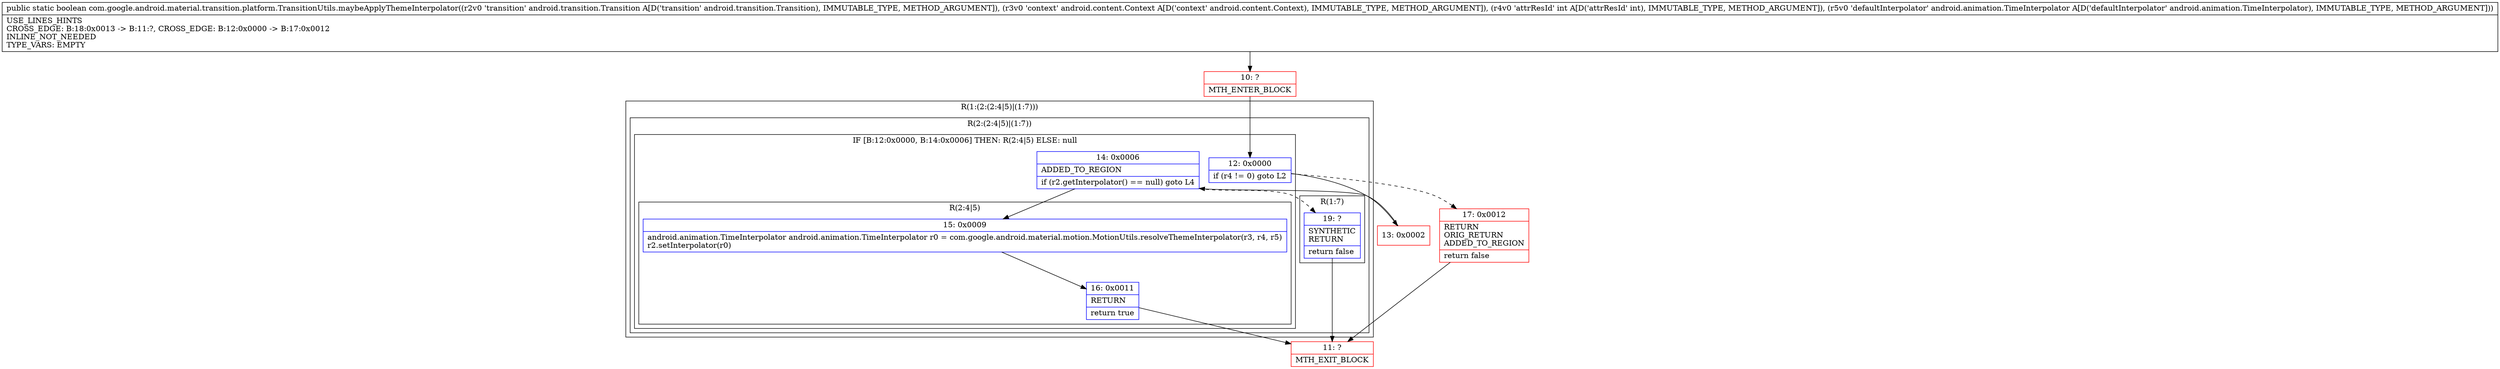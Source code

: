 digraph "CFG forcom.google.android.material.transition.platform.TransitionUtils.maybeApplyThemeInterpolator(Landroid\/transition\/Transition;Landroid\/content\/Context;ILandroid\/animation\/TimeInterpolator;)Z" {
subgraph cluster_Region_2077525240 {
label = "R(1:(2:(2:4|5)|(1:7)))";
node [shape=record,color=blue];
subgraph cluster_Region_362055698 {
label = "R(2:(2:4|5)|(1:7))";
node [shape=record,color=blue];
subgraph cluster_IfRegion_1449302141 {
label = "IF [B:12:0x0000, B:14:0x0006] THEN: R(2:4|5) ELSE: null";
node [shape=record,color=blue];
Node_12 [shape=record,label="{12\:\ 0x0000|if (r4 != 0) goto L2\l}"];
Node_14 [shape=record,label="{14\:\ 0x0006|ADDED_TO_REGION\l|if (r2.getInterpolator() == null) goto L4\l}"];
subgraph cluster_Region_20968818 {
label = "R(2:4|5)";
node [shape=record,color=blue];
Node_15 [shape=record,label="{15\:\ 0x0009|android.animation.TimeInterpolator android.animation.TimeInterpolator r0 = com.google.android.material.motion.MotionUtils.resolveThemeInterpolator(r3, r4, r5)\lr2.setInterpolator(r0)\l}"];
Node_16 [shape=record,label="{16\:\ 0x0011|RETURN\l|return true\l}"];
}
}
subgraph cluster_Region_683991771 {
label = "R(1:7)";
node [shape=record,color=blue];
Node_19 [shape=record,label="{19\:\ ?|SYNTHETIC\lRETURN\l|return false\l}"];
}
}
}
Node_10 [shape=record,color=red,label="{10\:\ ?|MTH_ENTER_BLOCK\l}"];
Node_13 [shape=record,color=red,label="{13\:\ 0x0002}"];
Node_11 [shape=record,color=red,label="{11\:\ ?|MTH_EXIT_BLOCK\l}"];
Node_17 [shape=record,color=red,label="{17\:\ 0x0012|RETURN\lORIG_RETURN\lADDED_TO_REGION\l|return false\l}"];
MethodNode[shape=record,label="{public static boolean com.google.android.material.transition.platform.TransitionUtils.maybeApplyThemeInterpolator((r2v0 'transition' android.transition.Transition A[D('transition' android.transition.Transition), IMMUTABLE_TYPE, METHOD_ARGUMENT]), (r3v0 'context' android.content.Context A[D('context' android.content.Context), IMMUTABLE_TYPE, METHOD_ARGUMENT]), (r4v0 'attrResId' int A[D('attrResId' int), IMMUTABLE_TYPE, METHOD_ARGUMENT]), (r5v0 'defaultInterpolator' android.animation.TimeInterpolator A[D('defaultInterpolator' android.animation.TimeInterpolator), IMMUTABLE_TYPE, METHOD_ARGUMENT]))  | USE_LINES_HINTS\lCROSS_EDGE: B:18:0x0013 \-\> B:11:?, CROSS_EDGE: B:12:0x0000 \-\> B:17:0x0012\lINLINE_NOT_NEEDED\lTYPE_VARS: EMPTY\l}"];
MethodNode -> Node_10;Node_12 -> Node_13;
Node_12 -> Node_17[style=dashed];
Node_14 -> Node_15;
Node_14 -> Node_19[style=dashed];
Node_15 -> Node_16;
Node_16 -> Node_11;
Node_19 -> Node_11;
Node_10 -> Node_12;
Node_13 -> Node_14;
Node_17 -> Node_11;
}

